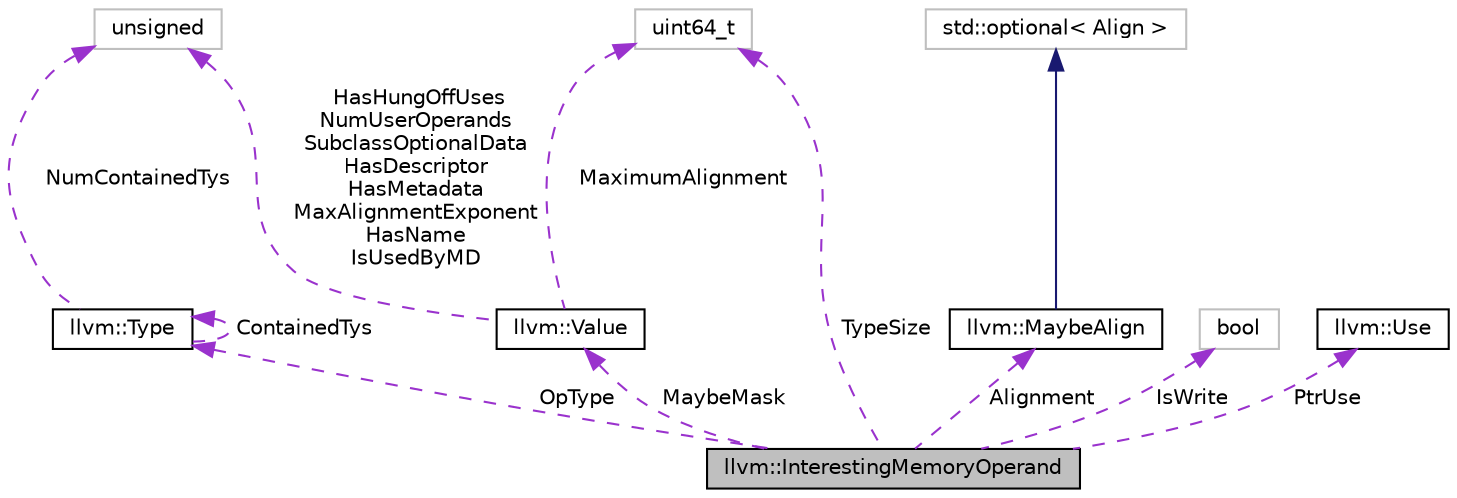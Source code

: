digraph "llvm::InterestingMemoryOperand"
{
 // LATEX_PDF_SIZE
  bgcolor="transparent";
  edge [fontname="Helvetica",fontsize="10",labelfontname="Helvetica",labelfontsize="10"];
  node [fontname="Helvetica",fontsize="10",shape=record];
  Node1 [label="llvm::InterestingMemoryOperand",height=0.2,width=0.4,color="black", fillcolor="grey75", style="filled", fontcolor="black",tooltip=" "];
  Node2 -> Node1 [dir="back",color="darkorchid3",fontsize="10",style="dashed",label=" OpType" ,fontname="Helvetica"];
  Node2 [label="llvm::Type",height=0.2,width=0.4,color="black",URL="$classllvm_1_1Type.html",tooltip="The instances of the Type class are immutable: once they are created, they are never changed."];
  Node2 -> Node2 [dir="back",color="darkorchid3",fontsize="10",style="dashed",label=" ContainedTys" ,fontname="Helvetica"];
  Node3 -> Node2 [dir="back",color="darkorchid3",fontsize="10",style="dashed",label=" NumContainedTys" ,fontname="Helvetica"];
  Node3 [label="unsigned",height=0.2,width=0.4,color="grey75",tooltip=" "];
  Node4 -> Node1 [dir="back",color="darkorchid3",fontsize="10",style="dashed",label=" Alignment" ,fontname="Helvetica"];
  Node4 [label="llvm::MaybeAlign",height=0.2,width=0.4,color="black",URL="$structllvm_1_1MaybeAlign.html",tooltip="This struct is a compact representation of a valid (power of two) or undefined (0) alignment."];
  Node5 -> Node4 [dir="back",color="midnightblue",fontsize="10",style="solid",fontname="Helvetica"];
  Node5 [label="std::optional\< Align \>",height=0.2,width=0.4,color="grey75",tooltip=" "];
  Node6 -> Node1 [dir="back",color="darkorchid3",fontsize="10",style="dashed",label=" TypeSize" ,fontname="Helvetica"];
  Node6 [label="uint64_t",height=0.2,width=0.4,color="grey75",tooltip=" "];
  Node7 -> Node1 [dir="back",color="darkorchid3",fontsize="10",style="dashed",label=" MaybeMask" ,fontname="Helvetica"];
  Node7 [label="llvm::Value",height=0.2,width=0.4,color="black",URL="$classllvm_1_1Value.html",tooltip="LLVM Value Representation."];
  Node6 -> Node7 [dir="back",color="darkorchid3",fontsize="10",style="dashed",label=" MaximumAlignment" ,fontname="Helvetica"];
  Node3 -> Node7 [dir="back",color="darkorchid3",fontsize="10",style="dashed",label=" HasHungOffUses\nNumUserOperands\nSubclassOptionalData\nHasDescriptor\nHasMetadata\nMaxAlignmentExponent\nHasName\nIsUsedByMD" ,fontname="Helvetica"];
  Node8 -> Node1 [dir="back",color="darkorchid3",fontsize="10",style="dashed",label=" IsWrite" ,fontname="Helvetica"];
  Node8 [label="bool",height=0.2,width=0.4,color="grey75",tooltip=" "];
  Node9 -> Node1 [dir="back",color="darkorchid3",fontsize="10",style="dashed",label=" PtrUse" ,fontname="Helvetica"];
  Node9 [label="llvm::Use",height=0.2,width=0.4,color="black",URL="$classllvm_1_1Use.html",tooltip="A Use represents the edge between a Value definition and its users."];
}
